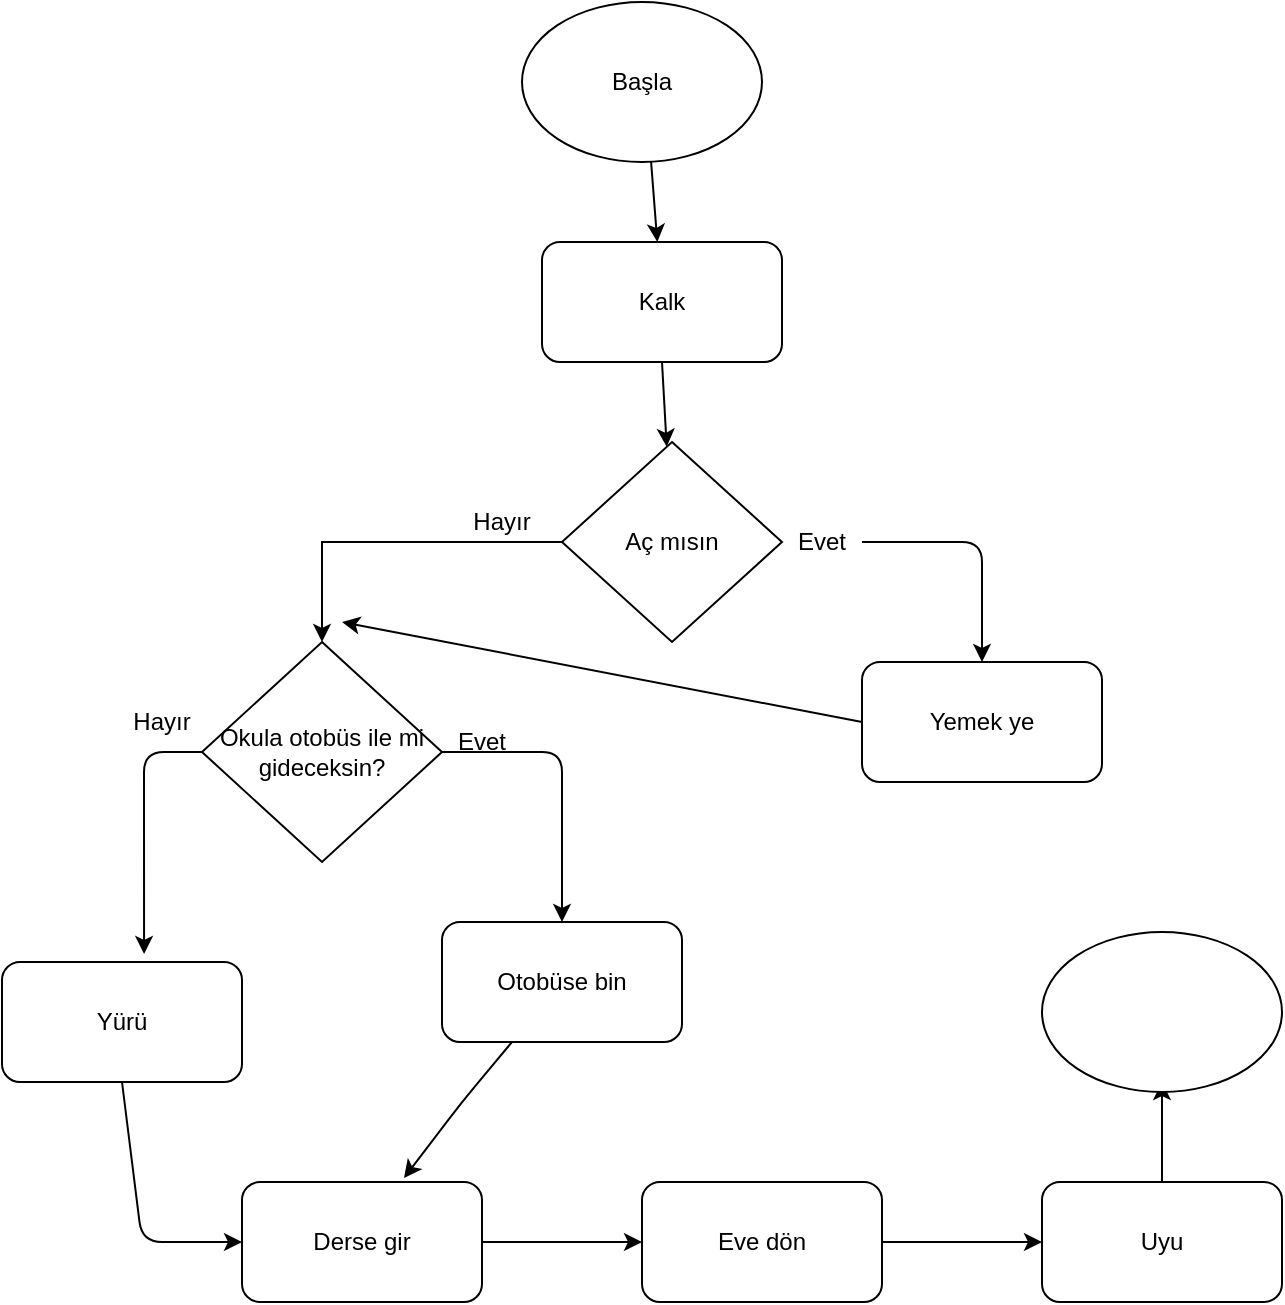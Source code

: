 <mxfile version="13.9.9" type="device"><diagram id="j3K1WdmaiIBqMJSKF2bC" name="Sayfa -1"><mxGraphModel dx="1086" dy="846" grid="1" gridSize="10" guides="1" tooltips="1" connect="1" arrows="1" fold="1" page="1" pageScale="1" pageWidth="827" pageHeight="1169" math="0" shadow="0"><root><mxCell id="0"/><mxCell id="1" parent="0"/><mxCell id="ui8mTUYDWXFozIyFc0D1-2" value="Kalk" style="rounded=1;whiteSpace=wrap;html=1;" vertex="1" parent="1"><mxGeometry x="310" y="200" width="120" height="60" as="geometry"/></mxCell><mxCell id="ui8mTUYDWXFozIyFc0D1-9" value="" style="edgeStyle=orthogonalEdgeStyle;rounded=0;orthogonalLoop=1;jettySize=auto;html=1;" edge="1" parent="1" source="ui8mTUYDWXFozIyFc0D1-3" target="ui8mTUYDWXFozIyFc0D1-8"><mxGeometry relative="1" as="geometry"><Array as="points"><mxPoint x="200" y="350"/></Array></mxGeometry></mxCell><mxCell id="ui8mTUYDWXFozIyFc0D1-3" value="Aç mısın" style="rhombus;whiteSpace=wrap;html=1;" vertex="1" parent="1"><mxGeometry x="320" y="300" width="110" height="100" as="geometry"/></mxCell><mxCell id="ui8mTUYDWXFozIyFc0D1-4" value="" style="endArrow=classic;html=1;exitX=0.45;exitY=1.05;exitDx=0;exitDy=0;exitPerimeter=0;" edge="1" parent="1" target="ui8mTUYDWXFozIyFc0D1-2"><mxGeometry width="50" height="50" relative="1" as="geometry"><mxPoint x="364" y="153" as="sourcePoint"/><mxPoint x="440" y="400" as="targetPoint"/></mxGeometry></mxCell><mxCell id="ui8mTUYDWXFozIyFc0D1-5" value="" style="endArrow=classic;html=1;exitX=0.5;exitY=1;exitDx=0;exitDy=0;" edge="1" parent="1" source="ui8mTUYDWXFozIyFc0D1-2" target="ui8mTUYDWXFozIyFc0D1-3"><mxGeometry width="50" height="50" relative="1" as="geometry"><mxPoint x="390" y="450" as="sourcePoint"/><mxPoint x="440" y="400" as="targetPoint"/></mxGeometry></mxCell><mxCell id="ui8mTUYDWXFozIyFc0D1-6" value="" style="endArrow=classic;html=1;exitX=1;exitY=0.5;exitDx=0;exitDy=0;" edge="1" parent="1" source="ui8mTUYDWXFozIyFc0D1-11" target="ui8mTUYDWXFozIyFc0D1-7"><mxGeometry width="50" height="50" relative="1" as="geometry"><mxPoint x="390" y="450" as="sourcePoint"/><mxPoint x="530" y="440" as="targetPoint"/><Array as="points"><mxPoint x="530" y="350"/></Array></mxGeometry></mxCell><mxCell id="ui8mTUYDWXFozIyFc0D1-7" value="Yemek ye" style="rounded=1;whiteSpace=wrap;html=1;" vertex="1" parent="1"><mxGeometry x="470" y="410" width="120" height="60" as="geometry"/></mxCell><mxCell id="ui8mTUYDWXFozIyFc0D1-8" value="Okula otobüs ile mi gideceksin?" style="rhombus;whiteSpace=wrap;html=1;" vertex="1" parent="1"><mxGeometry x="140" y="400" width="120" height="110" as="geometry"/></mxCell><mxCell id="ui8mTUYDWXFozIyFc0D1-10" value="Hayır" style="text;html=1;strokeColor=none;fillColor=none;align=center;verticalAlign=middle;whiteSpace=wrap;rounded=0;" vertex="1" parent="1"><mxGeometry x="270" y="330" width="40" height="20" as="geometry"/></mxCell><mxCell id="ui8mTUYDWXFozIyFc0D1-11" value="Evet" style="text;html=1;strokeColor=none;fillColor=none;align=center;verticalAlign=middle;whiteSpace=wrap;rounded=0;" vertex="1" parent="1"><mxGeometry x="430" y="340" width="40" height="20" as="geometry"/></mxCell><mxCell id="ui8mTUYDWXFozIyFc0D1-12" value="" style="endArrow=classic;html=1;exitX=1;exitY=0.5;exitDx=0;exitDy=0;" edge="1" parent="1" source="ui8mTUYDWXFozIyFc0D1-3" target="ui8mTUYDWXFozIyFc0D1-11"><mxGeometry width="50" height="50" relative="1" as="geometry"><mxPoint x="430" y="350" as="sourcePoint"/><mxPoint x="530" y="410" as="targetPoint"/><Array as="points"/></mxGeometry></mxCell><mxCell id="ui8mTUYDWXFozIyFc0D1-13" value="" style="endArrow=classic;html=1;exitX=0;exitY=0.5;exitDx=0;exitDy=0;" edge="1" parent="1" source="ui8mTUYDWXFozIyFc0D1-7"><mxGeometry width="50" height="50" relative="1" as="geometry"><mxPoint x="390" y="440" as="sourcePoint"/><mxPoint x="210" y="390" as="targetPoint"/></mxGeometry></mxCell><mxCell id="ui8mTUYDWXFozIyFc0D1-14" value="Otobüse bin" style="rounded=1;whiteSpace=wrap;html=1;" vertex="1" parent="1"><mxGeometry x="260" y="540" width="120" height="60" as="geometry"/></mxCell><mxCell id="ui8mTUYDWXFozIyFc0D1-15" value="" style="endArrow=classic;html=1;exitX=1;exitY=0.5;exitDx=0;exitDy=0;entryX=0.5;entryY=0;entryDx=0;entryDy=0;" edge="1" parent="1" source="ui8mTUYDWXFozIyFc0D1-8" target="ui8mTUYDWXFozIyFc0D1-14"><mxGeometry width="50" height="50" relative="1" as="geometry"><mxPoint x="390" y="440" as="sourcePoint"/><mxPoint x="440" y="390" as="targetPoint"/><Array as="points"><mxPoint x="320" y="455"/></Array></mxGeometry></mxCell><mxCell id="ui8mTUYDWXFozIyFc0D1-16" value="Evet" style="text;html=1;strokeColor=none;fillColor=none;align=center;verticalAlign=middle;whiteSpace=wrap;rounded=0;" vertex="1" parent="1"><mxGeometry x="260" y="440" width="40" height="20" as="geometry"/></mxCell><mxCell id="ui8mTUYDWXFozIyFc0D1-17" value="Yürü" style="rounded=1;whiteSpace=wrap;html=1;" vertex="1" parent="1"><mxGeometry x="40" y="560" width="120" height="60" as="geometry"/></mxCell><mxCell id="ui8mTUYDWXFozIyFc0D1-18" value="" style="endArrow=classic;html=1;exitX=0;exitY=0.5;exitDx=0;exitDy=0;entryX=0.592;entryY=-0.067;entryDx=0;entryDy=0;entryPerimeter=0;" edge="1" parent="1" source="ui8mTUYDWXFozIyFc0D1-8" target="ui8mTUYDWXFozIyFc0D1-17"><mxGeometry width="50" height="50" relative="1" as="geometry"><mxPoint x="390" y="440" as="sourcePoint"/><mxPoint x="440" y="390" as="targetPoint"/><Array as="points"><mxPoint x="111" y="455"/></Array></mxGeometry></mxCell><mxCell id="ui8mTUYDWXFozIyFc0D1-19" value="Hayır" style="text;html=1;strokeColor=none;fillColor=none;align=center;verticalAlign=middle;whiteSpace=wrap;rounded=0;" vertex="1" parent="1"><mxGeometry x="100" y="430" width="40" height="20" as="geometry"/></mxCell><mxCell id="ui8mTUYDWXFozIyFc0D1-20" value="Derse gir" style="rounded=1;whiteSpace=wrap;html=1;" vertex="1" parent="1"><mxGeometry x="160" y="670" width="120" height="60" as="geometry"/></mxCell><mxCell id="ui8mTUYDWXFozIyFc0D1-21" value="" style="endArrow=classic;html=1;entryX=0.675;entryY=-0.033;entryDx=0;entryDy=0;entryPerimeter=0;" edge="1" parent="1" source="ui8mTUYDWXFozIyFc0D1-14" target="ui8mTUYDWXFozIyFc0D1-20"><mxGeometry width="50" height="50" relative="1" as="geometry"><mxPoint x="390" y="440" as="sourcePoint"/><mxPoint x="240" y="660" as="targetPoint"/><Array as="points"><mxPoint x="270" y="630"/></Array></mxGeometry></mxCell><mxCell id="ui8mTUYDWXFozIyFc0D1-22" value="" style="endArrow=classic;html=1;exitX=0.5;exitY=1;exitDx=0;exitDy=0;entryX=0;entryY=0.5;entryDx=0;entryDy=0;" edge="1" parent="1" source="ui8mTUYDWXFozIyFc0D1-17" target="ui8mTUYDWXFozIyFc0D1-20"><mxGeometry width="50" height="50" relative="1" as="geometry"><mxPoint x="390" y="440" as="sourcePoint"/><mxPoint x="440" y="390" as="targetPoint"/><Array as="points"><mxPoint x="110" y="700"/></Array></mxGeometry></mxCell><mxCell id="ui8mTUYDWXFozIyFc0D1-23" value="" style="endArrow=classic;html=1;exitX=1;exitY=0.5;exitDx=0;exitDy=0;" edge="1" parent="1" source="ui8mTUYDWXFozIyFc0D1-20" target="ui8mTUYDWXFozIyFc0D1-24"><mxGeometry width="50" height="50" relative="1" as="geometry"><mxPoint x="390" y="440" as="sourcePoint"/><mxPoint x="400" y="700" as="targetPoint"/></mxGeometry></mxCell><mxCell id="ui8mTUYDWXFozIyFc0D1-26" value="" style="edgeStyle=orthogonalEdgeStyle;rounded=0;orthogonalLoop=1;jettySize=auto;html=1;" edge="1" parent="1" source="ui8mTUYDWXFozIyFc0D1-24" target="ui8mTUYDWXFozIyFc0D1-25"><mxGeometry relative="1" as="geometry"/></mxCell><mxCell id="ui8mTUYDWXFozIyFc0D1-24" value="Eve dön" style="rounded=1;whiteSpace=wrap;html=1;" vertex="1" parent="1"><mxGeometry x="360" y="670" width="120" height="60" as="geometry"/></mxCell><mxCell id="ui8mTUYDWXFozIyFc0D1-28" value="" style="edgeStyle=orthogonalEdgeStyle;rounded=0;orthogonalLoop=1;jettySize=auto;html=1;" edge="1" parent="1" source="ui8mTUYDWXFozIyFc0D1-25"><mxGeometry relative="1" as="geometry"><mxPoint x="620" y="620" as="targetPoint"/></mxGeometry></mxCell><mxCell id="ui8mTUYDWXFozIyFc0D1-25" value="Uyu" style="rounded=1;whiteSpace=wrap;html=1;" vertex="1" parent="1"><mxGeometry x="560" y="670" width="120" height="60" as="geometry"/></mxCell><mxCell id="ui8mTUYDWXFozIyFc0D1-29" value="Başla" style="ellipse;whiteSpace=wrap;html=1;" vertex="1" parent="1"><mxGeometry x="300" y="80" width="120" height="80" as="geometry"/></mxCell><mxCell id="ui8mTUYDWXFozIyFc0D1-30" value="" style="ellipse;whiteSpace=wrap;html=1;" vertex="1" parent="1"><mxGeometry x="560" y="545" width="120" height="80" as="geometry"/></mxCell></root></mxGraphModel></diagram></mxfile>